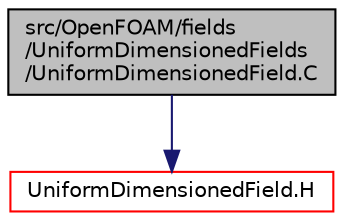 digraph "src/OpenFOAM/fields/UniformDimensionedFields/UniformDimensionedField.C"
{
  bgcolor="transparent";
  edge [fontname="Helvetica",fontsize="10",labelfontname="Helvetica",labelfontsize="10"];
  node [fontname="Helvetica",fontsize="10",shape=record];
  Node1 [label="src/OpenFOAM/fields\l/UniformDimensionedFields\l/UniformDimensionedField.C",height=0.2,width=0.4,color="black", fillcolor="grey75", style="filled", fontcolor="black"];
  Node1 -> Node2 [color="midnightblue",fontsize="10",style="solid",fontname="Helvetica"];
  Node2 [label="UniformDimensionedField.H",height=0.2,width=0.4,color="red",URL="$a08471.html"];
}
